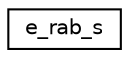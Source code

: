 digraph "Graphical Class Hierarchy"
{
 // LATEX_PDF_SIZE
  edge [fontname="Helvetica",fontsize="10",labelfontname="Helvetica",labelfontsize="10"];
  node [fontname="Helvetica",fontsize="10",shape=record];
  rankdir="LR";
  Node0 [label="e_rab_s",height=0.2,width=0.4,color="black", fillcolor="white", style="filled",URL="$structe__rab__s.html",tooltip=" "];
}
